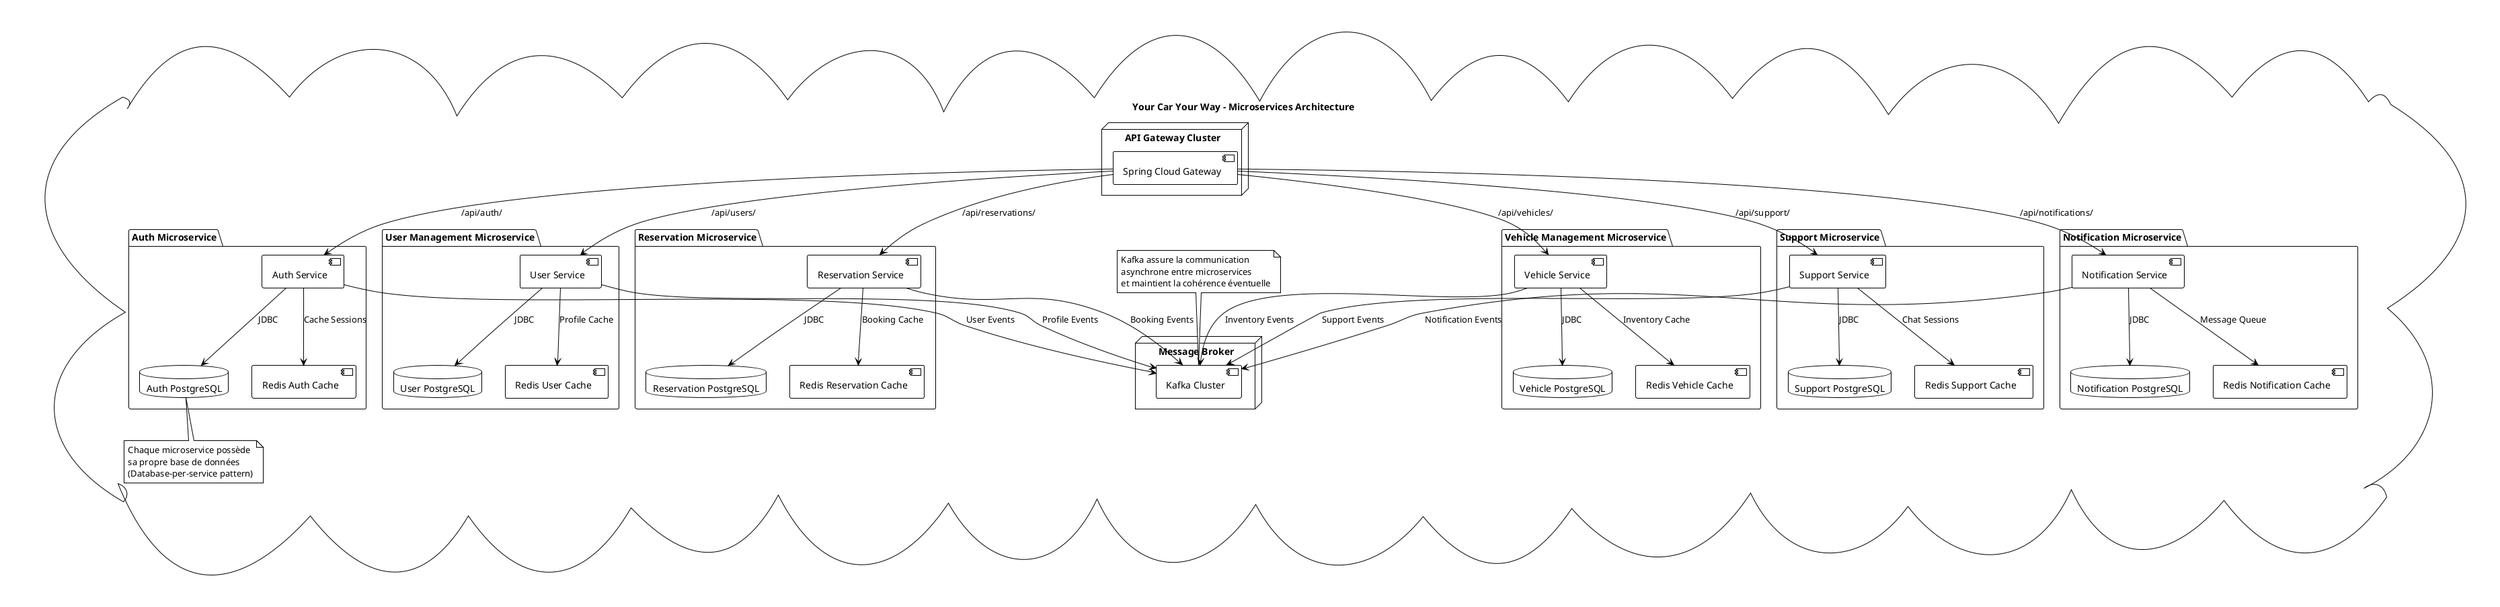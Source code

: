 @startuml Architecture Microservices avec Database-per-service
!theme plain
cloud "Your Car Your Way - Microservices Architecture" {

  node "API Gateway Cluster" {
    [Spring Cloud Gateway] as Gateway
  }

  package "Auth Microservice" {
    [Auth Service] as AuthSvc
    database "Auth PostgreSQL" as AuthDB
    [Redis Auth Cache] as AuthCache
    AuthSvc --> AuthDB : JDBC
    AuthSvc --> AuthCache : Cache Sessions
  }

  package "User Management Microservice" {
    [User Service] as UserSvc
    database "User PostgreSQL" as UserDB
    [Redis User Cache] as UserCache
    UserSvc --> UserDB : JDBC
    UserSvc --> UserCache : Profile Cache
  }

  package "Reservation Microservice" {
    [Reservation Service] as ReservationSvc
    database "Reservation PostgreSQL" as ReservationDB
    [Redis Reservation Cache] as ReservationCache
    ReservationSvc --> ReservationDB : JDBC
    ReservationSvc --> ReservationCache : Booking Cache
  }

  package "Vehicle Management Microservice" {
    [Vehicle Service] as VehicleSvc
    database "Vehicle PostgreSQL" as VehicleDB
    [Redis Vehicle Cache] as VehicleCache
    VehicleSvc --> VehicleDB : JDBC
    VehicleSvc --> VehicleCache : Inventory Cache
  }

  package "Support Microservice" {
    [Support Service] as SupportSvc
    database "Support PostgreSQL" as SupportDB
    [Redis Support Cache] as SupportCache
    SupportSvc --> SupportDB : JDBC
    SupportSvc --> SupportCache : Chat Sessions
  }

  package "Notification Microservice" {
    [Notification Service] as NotificationSvc
    database "Notification PostgreSQL" as NotificationDB
    [Redis Notification Cache] as NotificationCache
    NotificationSvc --> NotificationDB : JDBC
    NotificationSvc --> NotificationCache : Message Queue
  }

  node "Message Broker" {
    [Kafka Cluster] as Kafka
  }

  ' Communications inter-services via Kafka Events
  AuthSvc --> Kafka : User Events
  UserSvc --> Kafka : Profile Events
  ReservationSvc --> Kafka : Booking Events
  VehicleSvc --> Kafka : Inventory Events
  SupportSvc --> Kafka : Support Events
  NotificationSvc --> Kafka : Notification Events

  ' Gateway routing vers chaque service
  Gateway --> AuthSvc : /api/auth/
  Gateway --> UserSvc : /api/users/
  Gateway --> ReservationSvc : /api/reservations/
  Gateway --> VehicleSvc : /api/vehicles/
  Gateway --> SupportSvc : /api/support/
  Gateway --> NotificationSvc : /api/notifications/

  note top of Kafka
    Kafka assure la communication
    asynchrone entre microservices
    et maintient la cohérence éventuelle
  end note

  note bottom of AuthDB
    Chaque microservice possède
    sa propre base de données
    (Database-per-service pattern)
  end note
}
@enduml